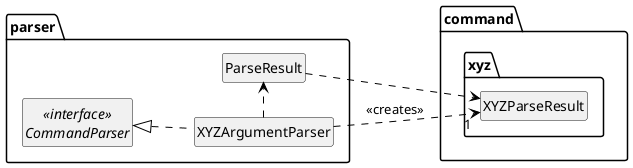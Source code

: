 @startuml

skinparam classArrowColor Black
skinparam defaultTextAlignment center
skinparam groupInheritance 1
hide circle
hide members
left to right direction

' Parser package
package "parser" {
    interface "<<interface>>\nCommandParser" as CommandParser {
    }

    class ParseResult {
        + success(result: T): ParseResult<T>
        + failure(errorMessage: String): ParseResult<T>
    }

    class XYZArgumentParser {
        + parse(input: String): ParseResult<XYZParseResult>
    }

}

' Command packages
package "command.xyz" {
    class XYZParseResult
}

' Relationships
CommandParser <|.. XYZArgumentParser


XYZArgumentParser .>  ParseResult

XYZArgumentParser ..> "1" XYZParseResult : <<creates>>


ParseResult .right.> command.xyz.XYZParseResult


@enduml